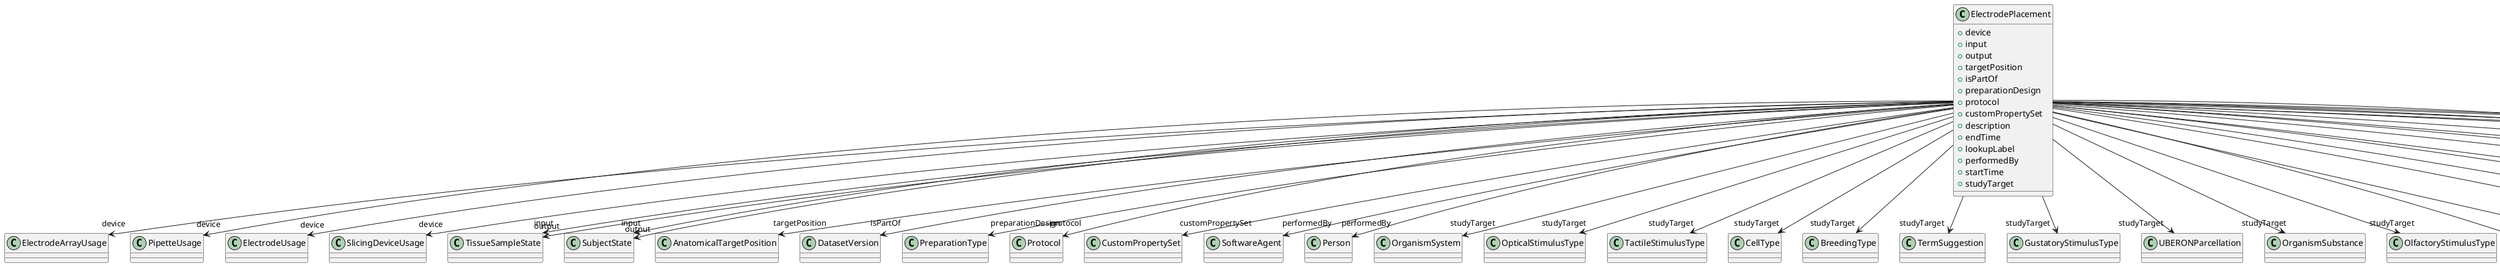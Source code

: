 @startuml
class ElectrodePlacement {
+device
+input
+output
+targetPosition
+isPartOf
+preparationDesign
+protocol
+customPropertySet
+description
+endTime
+lookupLabel
+performedBy
+startTime
+studyTarget

}
ElectrodePlacement -d-> "device" ElectrodeArrayUsage
ElectrodePlacement -d-> "device" PipetteUsage
ElectrodePlacement -d-> "device" ElectrodeUsage
ElectrodePlacement -d-> "device" SlicingDeviceUsage
ElectrodePlacement -d-> "input" TissueSampleState
ElectrodePlacement -d-> "input" SubjectState
ElectrodePlacement -d-> "output" TissueSampleState
ElectrodePlacement -d-> "output" SubjectState
ElectrodePlacement -d-> "targetPosition" AnatomicalTargetPosition
ElectrodePlacement -d-> "isPartOf" DatasetVersion
ElectrodePlacement -d-> "preparationDesign" PreparationType
ElectrodePlacement -d-> "protocol" Protocol
ElectrodePlacement -d-> "customPropertySet" CustomPropertySet
ElectrodePlacement -d-> "performedBy" SoftwareAgent
ElectrodePlacement -d-> "performedBy" Person
ElectrodePlacement -d-> "studyTarget" OrganismSystem
ElectrodePlacement -d-> "studyTarget" OpticalStimulusType
ElectrodePlacement -d-> "studyTarget" TactileStimulusType
ElectrodePlacement -d-> "studyTarget" CellType
ElectrodePlacement -d-> "studyTarget" BreedingType
ElectrodePlacement -d-> "studyTarget" TermSuggestion
ElectrodePlacement -d-> "studyTarget" GustatoryStimulusType
ElectrodePlacement -d-> "studyTarget" UBERONParcellation
ElectrodePlacement -d-> "studyTarget" OrganismSubstance
ElectrodePlacement -d-> "studyTarget" OlfactoryStimulusType
ElectrodePlacement -d-> "studyTarget" Species
ElectrodePlacement -d-> "studyTarget" ElectricalStimulusType
ElectrodePlacement -d-> "studyTarget" Handedness
ElectrodePlacement -d-> "studyTarget" DiseaseModel
ElectrodePlacement -d-> "studyTarget" BiologicalSex
ElectrodePlacement -d-> "studyTarget" GeneticStrainType
ElectrodePlacement -d-> "studyTarget" MolecularEntity
ElectrodePlacement -d-> "studyTarget" CellCultureType
ElectrodePlacement -d-> "studyTarget" VisualStimulusType
ElectrodePlacement -d-> "studyTarget" Disease
ElectrodePlacement -d-> "studyTarget" AuditoryStimulusType
ElectrodePlacement -d-> "studyTarget" BiologicalOrder
ElectrodePlacement -d-> "studyTarget" Organ
ElectrodePlacement -d-> "studyTarget" SubcellularEntity
ElectrodePlacement -d-> "studyTarget" CustomAnatomicalEntity
ElectrodePlacement -d-> "studyTarget" ParcellationEntityVersion
ElectrodePlacement -d-> "studyTarget" ParcellationEntity

@enduml